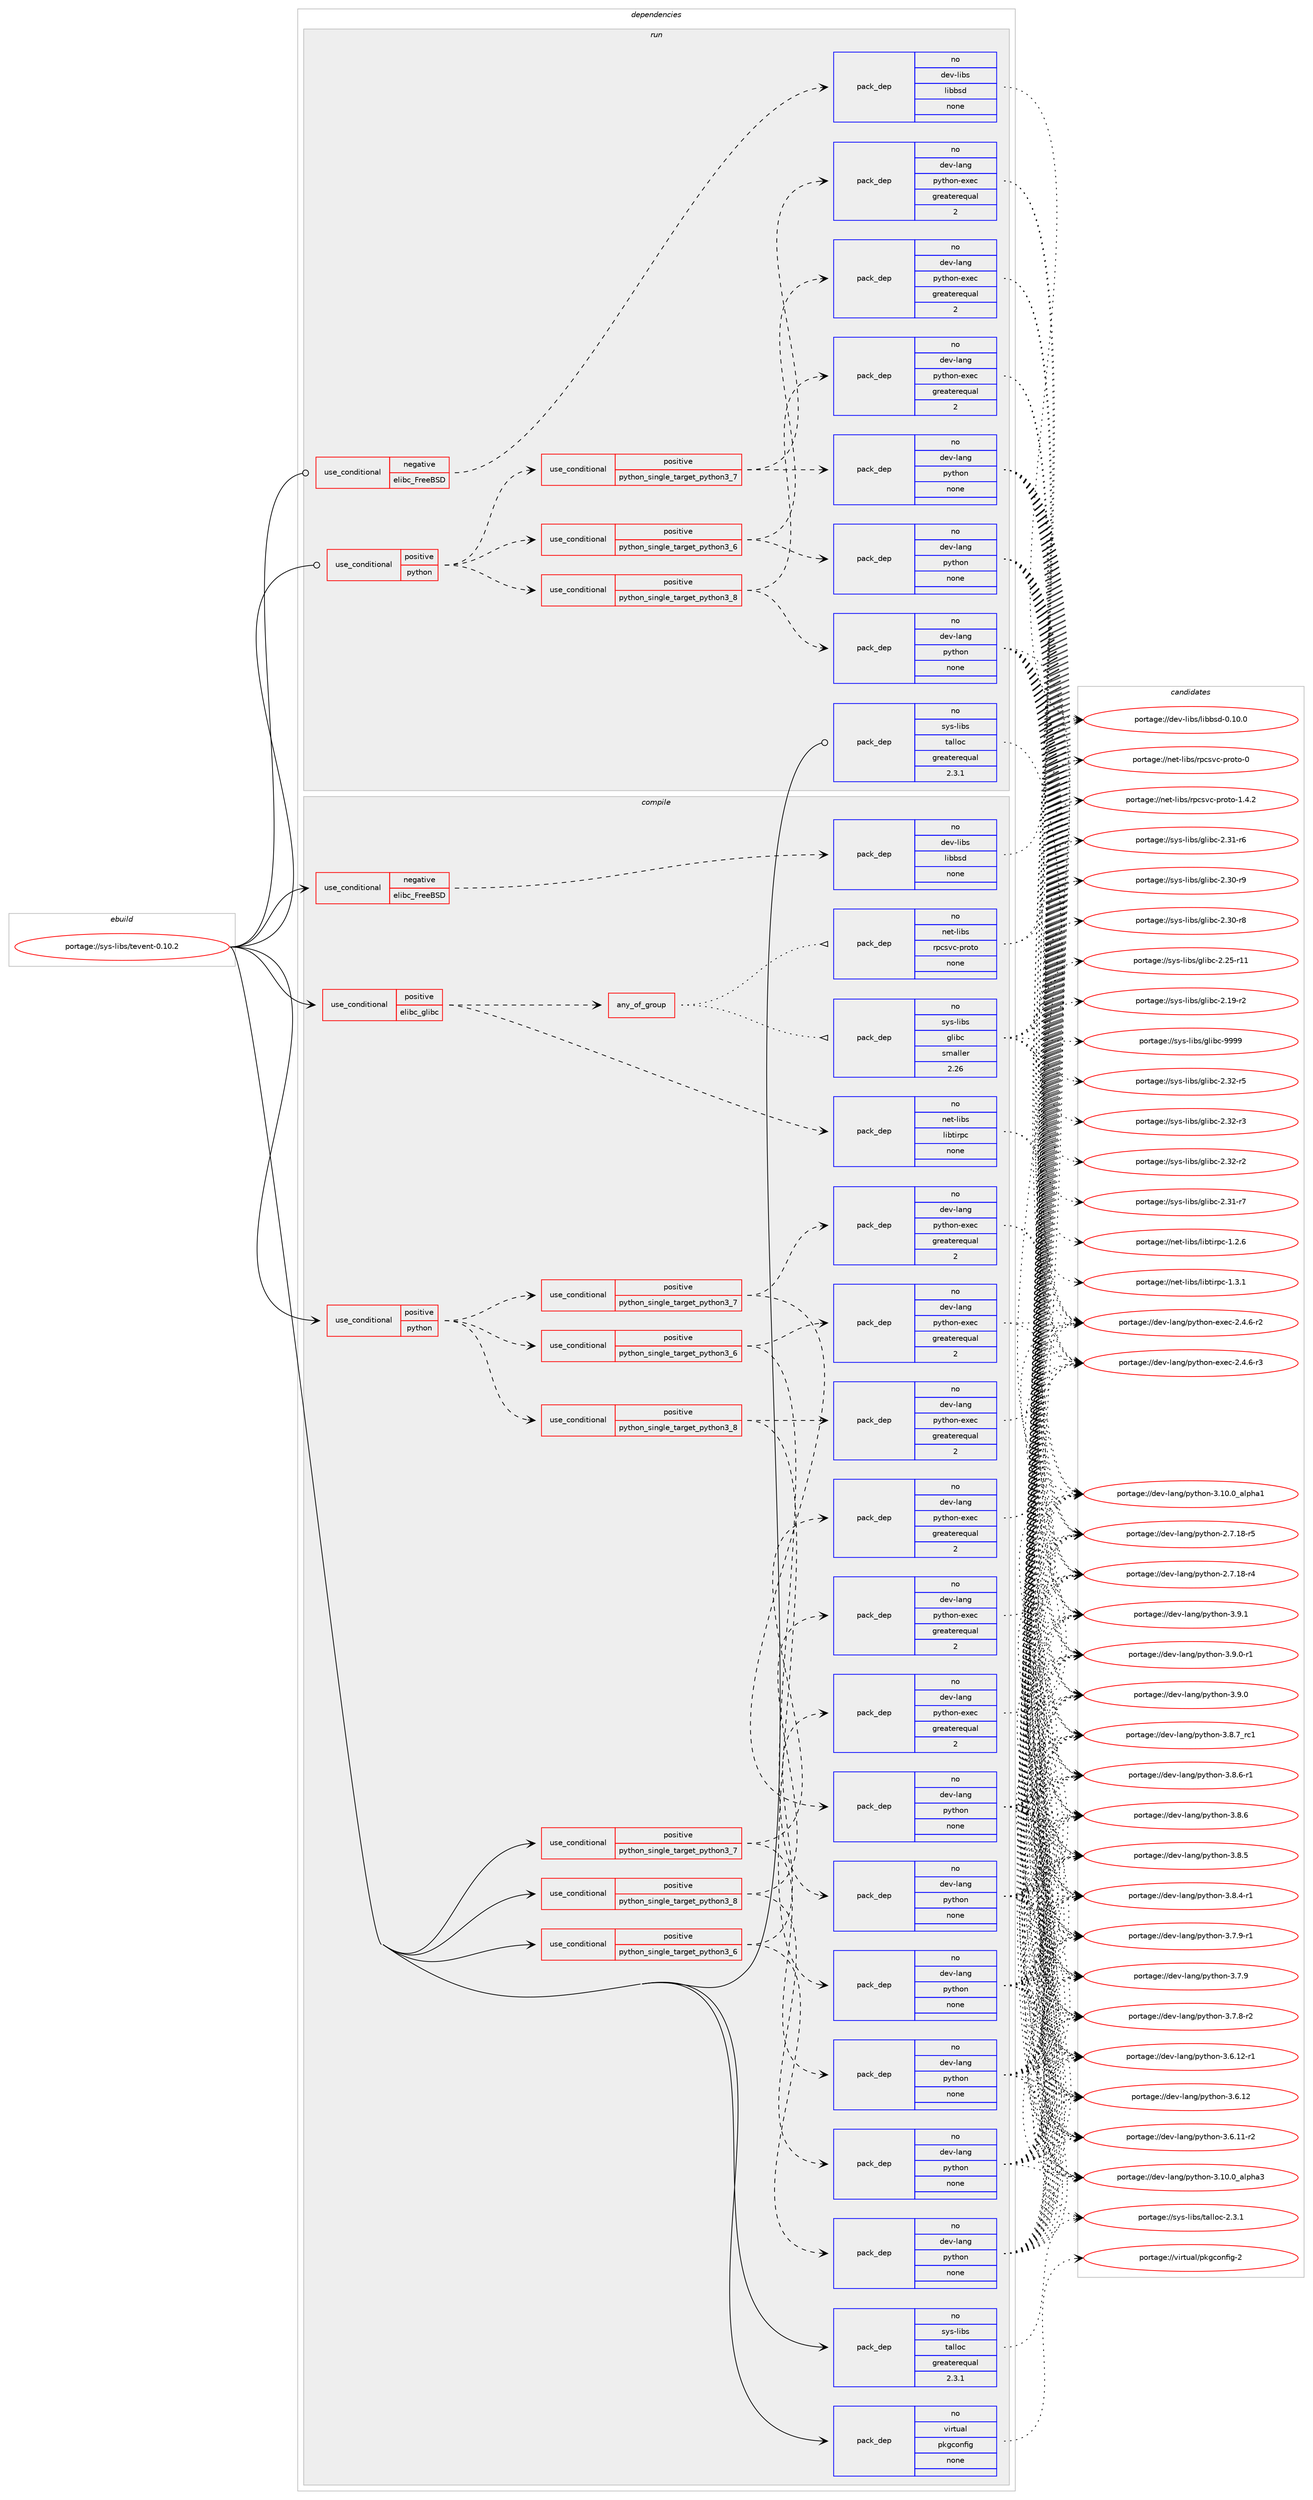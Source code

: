 digraph prolog {

# *************
# Graph options
# *************

newrank=true;
concentrate=true;
compound=true;
graph [rankdir=LR,fontname=Helvetica,fontsize=10,ranksep=1.5];#, ranksep=2.5, nodesep=0.2];
edge  [arrowhead=vee];
node  [fontname=Helvetica,fontsize=10];

# **********
# The ebuild
# **********

subgraph cluster_leftcol {
color=gray;
rank=same;
label=<<i>ebuild</i>>;
id [label="portage://sys-libs/tevent-0.10.2", color=red, width=4, href="../sys-libs/tevent-0.10.2.svg"];
}

# ****************
# The dependencies
# ****************

subgraph cluster_midcol {
color=gray;
label=<<i>dependencies</i>>;
subgraph cluster_compile {
fillcolor="#eeeeee";
style=filled;
label=<<i>compile</i>>;
subgraph cond825 {
dependency4104 [label=<<TABLE BORDER="0" CELLBORDER="1" CELLSPACING="0" CELLPADDING="4"><TR><TD ROWSPAN="3" CELLPADDING="10">use_conditional</TD></TR><TR><TD>negative</TD></TR><TR><TD>elibc_FreeBSD</TD></TR></TABLE>>, shape=none, color=red];
subgraph pack3218 {
dependency4105 [label=<<TABLE BORDER="0" CELLBORDER="1" CELLSPACING="0" CELLPADDING="4" WIDTH="220"><TR><TD ROWSPAN="6" CELLPADDING="30">pack_dep</TD></TR><TR><TD WIDTH="110">no</TD></TR><TR><TD>dev-libs</TD></TR><TR><TD>libbsd</TD></TR><TR><TD>none</TD></TR><TR><TD></TD></TR></TABLE>>, shape=none, color=blue];
}
dependency4104:e -> dependency4105:w [weight=20,style="dashed",arrowhead="vee"];
}
id:e -> dependency4104:w [weight=20,style="solid",arrowhead="vee"];
subgraph cond826 {
dependency4106 [label=<<TABLE BORDER="0" CELLBORDER="1" CELLSPACING="0" CELLPADDING="4"><TR><TD ROWSPAN="3" CELLPADDING="10">use_conditional</TD></TR><TR><TD>positive</TD></TR><TR><TD>elibc_glibc</TD></TR></TABLE>>, shape=none, color=red];
subgraph pack3219 {
dependency4107 [label=<<TABLE BORDER="0" CELLBORDER="1" CELLSPACING="0" CELLPADDING="4" WIDTH="220"><TR><TD ROWSPAN="6" CELLPADDING="30">pack_dep</TD></TR><TR><TD WIDTH="110">no</TD></TR><TR><TD>net-libs</TD></TR><TR><TD>libtirpc</TD></TR><TR><TD>none</TD></TR><TR><TD></TD></TR></TABLE>>, shape=none, color=blue];
}
dependency4106:e -> dependency4107:w [weight=20,style="dashed",arrowhead="vee"];
subgraph any61 {
dependency4108 [label=<<TABLE BORDER="0" CELLBORDER="1" CELLSPACING="0" CELLPADDING="4"><TR><TD CELLPADDING="10">any_of_group</TD></TR></TABLE>>, shape=none, color=red];subgraph pack3220 {
dependency4109 [label=<<TABLE BORDER="0" CELLBORDER="1" CELLSPACING="0" CELLPADDING="4" WIDTH="220"><TR><TD ROWSPAN="6" CELLPADDING="30">pack_dep</TD></TR><TR><TD WIDTH="110">no</TD></TR><TR><TD>net-libs</TD></TR><TR><TD>rpcsvc-proto</TD></TR><TR><TD>none</TD></TR><TR><TD></TD></TR></TABLE>>, shape=none, color=blue];
}
dependency4108:e -> dependency4109:w [weight=20,style="dotted",arrowhead="oinv"];
subgraph pack3221 {
dependency4110 [label=<<TABLE BORDER="0" CELLBORDER="1" CELLSPACING="0" CELLPADDING="4" WIDTH="220"><TR><TD ROWSPAN="6" CELLPADDING="30">pack_dep</TD></TR><TR><TD WIDTH="110">no</TD></TR><TR><TD>sys-libs</TD></TR><TR><TD>glibc</TD></TR><TR><TD>smaller</TD></TR><TR><TD>2.26</TD></TR></TABLE>>, shape=none, color=blue];
}
dependency4108:e -> dependency4110:w [weight=20,style="dotted",arrowhead="oinv"];
}
dependency4106:e -> dependency4108:w [weight=20,style="dashed",arrowhead="vee"];
}
id:e -> dependency4106:w [weight=20,style="solid",arrowhead="vee"];
subgraph cond827 {
dependency4111 [label=<<TABLE BORDER="0" CELLBORDER="1" CELLSPACING="0" CELLPADDING="4"><TR><TD ROWSPAN="3" CELLPADDING="10">use_conditional</TD></TR><TR><TD>positive</TD></TR><TR><TD>python</TD></TR></TABLE>>, shape=none, color=red];
subgraph cond828 {
dependency4112 [label=<<TABLE BORDER="0" CELLBORDER="1" CELLSPACING="0" CELLPADDING="4"><TR><TD ROWSPAN="3" CELLPADDING="10">use_conditional</TD></TR><TR><TD>positive</TD></TR><TR><TD>python_single_target_python3_6</TD></TR></TABLE>>, shape=none, color=red];
subgraph pack3222 {
dependency4113 [label=<<TABLE BORDER="0" CELLBORDER="1" CELLSPACING="0" CELLPADDING="4" WIDTH="220"><TR><TD ROWSPAN="6" CELLPADDING="30">pack_dep</TD></TR><TR><TD WIDTH="110">no</TD></TR><TR><TD>dev-lang</TD></TR><TR><TD>python</TD></TR><TR><TD>none</TD></TR><TR><TD></TD></TR></TABLE>>, shape=none, color=blue];
}
dependency4112:e -> dependency4113:w [weight=20,style="dashed",arrowhead="vee"];
subgraph pack3223 {
dependency4114 [label=<<TABLE BORDER="0" CELLBORDER="1" CELLSPACING="0" CELLPADDING="4" WIDTH="220"><TR><TD ROWSPAN="6" CELLPADDING="30">pack_dep</TD></TR><TR><TD WIDTH="110">no</TD></TR><TR><TD>dev-lang</TD></TR><TR><TD>python-exec</TD></TR><TR><TD>greaterequal</TD></TR><TR><TD>2</TD></TR></TABLE>>, shape=none, color=blue];
}
dependency4112:e -> dependency4114:w [weight=20,style="dashed",arrowhead="vee"];
}
dependency4111:e -> dependency4112:w [weight=20,style="dashed",arrowhead="vee"];
subgraph cond829 {
dependency4115 [label=<<TABLE BORDER="0" CELLBORDER="1" CELLSPACING="0" CELLPADDING="4"><TR><TD ROWSPAN="3" CELLPADDING="10">use_conditional</TD></TR><TR><TD>positive</TD></TR><TR><TD>python_single_target_python3_7</TD></TR></TABLE>>, shape=none, color=red];
subgraph pack3224 {
dependency4116 [label=<<TABLE BORDER="0" CELLBORDER="1" CELLSPACING="0" CELLPADDING="4" WIDTH="220"><TR><TD ROWSPAN="6" CELLPADDING="30">pack_dep</TD></TR><TR><TD WIDTH="110">no</TD></TR><TR><TD>dev-lang</TD></TR><TR><TD>python</TD></TR><TR><TD>none</TD></TR><TR><TD></TD></TR></TABLE>>, shape=none, color=blue];
}
dependency4115:e -> dependency4116:w [weight=20,style="dashed",arrowhead="vee"];
subgraph pack3225 {
dependency4117 [label=<<TABLE BORDER="0" CELLBORDER="1" CELLSPACING="0" CELLPADDING="4" WIDTH="220"><TR><TD ROWSPAN="6" CELLPADDING="30">pack_dep</TD></TR><TR><TD WIDTH="110">no</TD></TR><TR><TD>dev-lang</TD></TR><TR><TD>python-exec</TD></TR><TR><TD>greaterequal</TD></TR><TR><TD>2</TD></TR></TABLE>>, shape=none, color=blue];
}
dependency4115:e -> dependency4117:w [weight=20,style="dashed",arrowhead="vee"];
}
dependency4111:e -> dependency4115:w [weight=20,style="dashed",arrowhead="vee"];
subgraph cond830 {
dependency4118 [label=<<TABLE BORDER="0" CELLBORDER="1" CELLSPACING="0" CELLPADDING="4"><TR><TD ROWSPAN="3" CELLPADDING="10">use_conditional</TD></TR><TR><TD>positive</TD></TR><TR><TD>python_single_target_python3_8</TD></TR></TABLE>>, shape=none, color=red];
subgraph pack3226 {
dependency4119 [label=<<TABLE BORDER="0" CELLBORDER="1" CELLSPACING="0" CELLPADDING="4" WIDTH="220"><TR><TD ROWSPAN="6" CELLPADDING="30">pack_dep</TD></TR><TR><TD WIDTH="110">no</TD></TR><TR><TD>dev-lang</TD></TR><TR><TD>python</TD></TR><TR><TD>none</TD></TR><TR><TD></TD></TR></TABLE>>, shape=none, color=blue];
}
dependency4118:e -> dependency4119:w [weight=20,style="dashed",arrowhead="vee"];
subgraph pack3227 {
dependency4120 [label=<<TABLE BORDER="0" CELLBORDER="1" CELLSPACING="0" CELLPADDING="4" WIDTH="220"><TR><TD ROWSPAN="6" CELLPADDING="30">pack_dep</TD></TR><TR><TD WIDTH="110">no</TD></TR><TR><TD>dev-lang</TD></TR><TR><TD>python-exec</TD></TR><TR><TD>greaterequal</TD></TR><TR><TD>2</TD></TR></TABLE>>, shape=none, color=blue];
}
dependency4118:e -> dependency4120:w [weight=20,style="dashed",arrowhead="vee"];
}
dependency4111:e -> dependency4118:w [weight=20,style="dashed",arrowhead="vee"];
}
id:e -> dependency4111:w [weight=20,style="solid",arrowhead="vee"];
subgraph cond831 {
dependency4121 [label=<<TABLE BORDER="0" CELLBORDER="1" CELLSPACING="0" CELLPADDING="4"><TR><TD ROWSPAN="3" CELLPADDING="10">use_conditional</TD></TR><TR><TD>positive</TD></TR><TR><TD>python_single_target_python3_6</TD></TR></TABLE>>, shape=none, color=red];
subgraph pack3228 {
dependency4122 [label=<<TABLE BORDER="0" CELLBORDER="1" CELLSPACING="0" CELLPADDING="4" WIDTH="220"><TR><TD ROWSPAN="6" CELLPADDING="30">pack_dep</TD></TR><TR><TD WIDTH="110">no</TD></TR><TR><TD>dev-lang</TD></TR><TR><TD>python</TD></TR><TR><TD>none</TD></TR><TR><TD></TD></TR></TABLE>>, shape=none, color=blue];
}
dependency4121:e -> dependency4122:w [weight=20,style="dashed",arrowhead="vee"];
subgraph pack3229 {
dependency4123 [label=<<TABLE BORDER="0" CELLBORDER="1" CELLSPACING="0" CELLPADDING="4" WIDTH="220"><TR><TD ROWSPAN="6" CELLPADDING="30">pack_dep</TD></TR><TR><TD WIDTH="110">no</TD></TR><TR><TD>dev-lang</TD></TR><TR><TD>python-exec</TD></TR><TR><TD>greaterequal</TD></TR><TR><TD>2</TD></TR></TABLE>>, shape=none, color=blue];
}
dependency4121:e -> dependency4123:w [weight=20,style="dashed",arrowhead="vee"];
}
id:e -> dependency4121:w [weight=20,style="solid",arrowhead="vee"];
subgraph cond832 {
dependency4124 [label=<<TABLE BORDER="0" CELLBORDER="1" CELLSPACING="0" CELLPADDING="4"><TR><TD ROWSPAN="3" CELLPADDING="10">use_conditional</TD></TR><TR><TD>positive</TD></TR><TR><TD>python_single_target_python3_7</TD></TR></TABLE>>, shape=none, color=red];
subgraph pack3230 {
dependency4125 [label=<<TABLE BORDER="0" CELLBORDER="1" CELLSPACING="0" CELLPADDING="4" WIDTH="220"><TR><TD ROWSPAN="6" CELLPADDING="30">pack_dep</TD></TR><TR><TD WIDTH="110">no</TD></TR><TR><TD>dev-lang</TD></TR><TR><TD>python</TD></TR><TR><TD>none</TD></TR><TR><TD></TD></TR></TABLE>>, shape=none, color=blue];
}
dependency4124:e -> dependency4125:w [weight=20,style="dashed",arrowhead="vee"];
subgraph pack3231 {
dependency4126 [label=<<TABLE BORDER="0" CELLBORDER="1" CELLSPACING="0" CELLPADDING="4" WIDTH="220"><TR><TD ROWSPAN="6" CELLPADDING="30">pack_dep</TD></TR><TR><TD WIDTH="110">no</TD></TR><TR><TD>dev-lang</TD></TR><TR><TD>python-exec</TD></TR><TR><TD>greaterequal</TD></TR><TR><TD>2</TD></TR></TABLE>>, shape=none, color=blue];
}
dependency4124:e -> dependency4126:w [weight=20,style="dashed",arrowhead="vee"];
}
id:e -> dependency4124:w [weight=20,style="solid",arrowhead="vee"];
subgraph cond833 {
dependency4127 [label=<<TABLE BORDER="0" CELLBORDER="1" CELLSPACING="0" CELLPADDING="4"><TR><TD ROWSPAN="3" CELLPADDING="10">use_conditional</TD></TR><TR><TD>positive</TD></TR><TR><TD>python_single_target_python3_8</TD></TR></TABLE>>, shape=none, color=red];
subgraph pack3232 {
dependency4128 [label=<<TABLE BORDER="0" CELLBORDER="1" CELLSPACING="0" CELLPADDING="4" WIDTH="220"><TR><TD ROWSPAN="6" CELLPADDING="30">pack_dep</TD></TR><TR><TD WIDTH="110">no</TD></TR><TR><TD>dev-lang</TD></TR><TR><TD>python</TD></TR><TR><TD>none</TD></TR><TR><TD></TD></TR></TABLE>>, shape=none, color=blue];
}
dependency4127:e -> dependency4128:w [weight=20,style="dashed",arrowhead="vee"];
subgraph pack3233 {
dependency4129 [label=<<TABLE BORDER="0" CELLBORDER="1" CELLSPACING="0" CELLPADDING="4" WIDTH="220"><TR><TD ROWSPAN="6" CELLPADDING="30">pack_dep</TD></TR><TR><TD WIDTH="110">no</TD></TR><TR><TD>dev-lang</TD></TR><TR><TD>python-exec</TD></TR><TR><TD>greaterequal</TD></TR><TR><TD>2</TD></TR></TABLE>>, shape=none, color=blue];
}
dependency4127:e -> dependency4129:w [weight=20,style="dashed",arrowhead="vee"];
}
id:e -> dependency4127:w [weight=20,style="solid",arrowhead="vee"];
subgraph pack3234 {
dependency4130 [label=<<TABLE BORDER="0" CELLBORDER="1" CELLSPACING="0" CELLPADDING="4" WIDTH="220"><TR><TD ROWSPAN="6" CELLPADDING="30">pack_dep</TD></TR><TR><TD WIDTH="110">no</TD></TR><TR><TD>sys-libs</TD></TR><TR><TD>talloc</TD></TR><TR><TD>greaterequal</TD></TR><TR><TD>2.3.1</TD></TR></TABLE>>, shape=none, color=blue];
}
id:e -> dependency4130:w [weight=20,style="solid",arrowhead="vee"];
subgraph pack3235 {
dependency4131 [label=<<TABLE BORDER="0" CELLBORDER="1" CELLSPACING="0" CELLPADDING="4" WIDTH="220"><TR><TD ROWSPAN="6" CELLPADDING="30">pack_dep</TD></TR><TR><TD WIDTH="110">no</TD></TR><TR><TD>virtual</TD></TR><TR><TD>pkgconfig</TD></TR><TR><TD>none</TD></TR><TR><TD></TD></TR></TABLE>>, shape=none, color=blue];
}
id:e -> dependency4131:w [weight=20,style="solid",arrowhead="vee"];
}
subgraph cluster_compileandrun {
fillcolor="#eeeeee";
style=filled;
label=<<i>compile and run</i>>;
}
subgraph cluster_run {
fillcolor="#eeeeee";
style=filled;
label=<<i>run</i>>;
subgraph cond834 {
dependency4132 [label=<<TABLE BORDER="0" CELLBORDER="1" CELLSPACING="0" CELLPADDING="4"><TR><TD ROWSPAN="3" CELLPADDING="10">use_conditional</TD></TR><TR><TD>negative</TD></TR><TR><TD>elibc_FreeBSD</TD></TR></TABLE>>, shape=none, color=red];
subgraph pack3236 {
dependency4133 [label=<<TABLE BORDER="0" CELLBORDER="1" CELLSPACING="0" CELLPADDING="4" WIDTH="220"><TR><TD ROWSPAN="6" CELLPADDING="30">pack_dep</TD></TR><TR><TD WIDTH="110">no</TD></TR><TR><TD>dev-libs</TD></TR><TR><TD>libbsd</TD></TR><TR><TD>none</TD></TR><TR><TD></TD></TR></TABLE>>, shape=none, color=blue];
}
dependency4132:e -> dependency4133:w [weight=20,style="dashed",arrowhead="vee"];
}
id:e -> dependency4132:w [weight=20,style="solid",arrowhead="odot"];
subgraph cond835 {
dependency4134 [label=<<TABLE BORDER="0" CELLBORDER="1" CELLSPACING="0" CELLPADDING="4"><TR><TD ROWSPAN="3" CELLPADDING="10">use_conditional</TD></TR><TR><TD>positive</TD></TR><TR><TD>python</TD></TR></TABLE>>, shape=none, color=red];
subgraph cond836 {
dependency4135 [label=<<TABLE BORDER="0" CELLBORDER="1" CELLSPACING="0" CELLPADDING="4"><TR><TD ROWSPAN="3" CELLPADDING="10">use_conditional</TD></TR><TR><TD>positive</TD></TR><TR><TD>python_single_target_python3_6</TD></TR></TABLE>>, shape=none, color=red];
subgraph pack3237 {
dependency4136 [label=<<TABLE BORDER="0" CELLBORDER="1" CELLSPACING="0" CELLPADDING="4" WIDTH="220"><TR><TD ROWSPAN="6" CELLPADDING="30">pack_dep</TD></TR><TR><TD WIDTH="110">no</TD></TR><TR><TD>dev-lang</TD></TR><TR><TD>python</TD></TR><TR><TD>none</TD></TR><TR><TD></TD></TR></TABLE>>, shape=none, color=blue];
}
dependency4135:e -> dependency4136:w [weight=20,style="dashed",arrowhead="vee"];
subgraph pack3238 {
dependency4137 [label=<<TABLE BORDER="0" CELLBORDER="1" CELLSPACING="0" CELLPADDING="4" WIDTH="220"><TR><TD ROWSPAN="6" CELLPADDING="30">pack_dep</TD></TR><TR><TD WIDTH="110">no</TD></TR><TR><TD>dev-lang</TD></TR><TR><TD>python-exec</TD></TR><TR><TD>greaterequal</TD></TR><TR><TD>2</TD></TR></TABLE>>, shape=none, color=blue];
}
dependency4135:e -> dependency4137:w [weight=20,style="dashed",arrowhead="vee"];
}
dependency4134:e -> dependency4135:w [weight=20,style="dashed",arrowhead="vee"];
subgraph cond837 {
dependency4138 [label=<<TABLE BORDER="0" CELLBORDER="1" CELLSPACING="0" CELLPADDING="4"><TR><TD ROWSPAN="3" CELLPADDING="10">use_conditional</TD></TR><TR><TD>positive</TD></TR><TR><TD>python_single_target_python3_7</TD></TR></TABLE>>, shape=none, color=red];
subgraph pack3239 {
dependency4139 [label=<<TABLE BORDER="0" CELLBORDER="1" CELLSPACING="0" CELLPADDING="4" WIDTH="220"><TR><TD ROWSPAN="6" CELLPADDING="30">pack_dep</TD></TR><TR><TD WIDTH="110">no</TD></TR><TR><TD>dev-lang</TD></TR><TR><TD>python</TD></TR><TR><TD>none</TD></TR><TR><TD></TD></TR></TABLE>>, shape=none, color=blue];
}
dependency4138:e -> dependency4139:w [weight=20,style="dashed",arrowhead="vee"];
subgraph pack3240 {
dependency4140 [label=<<TABLE BORDER="0" CELLBORDER="1" CELLSPACING="0" CELLPADDING="4" WIDTH="220"><TR><TD ROWSPAN="6" CELLPADDING="30">pack_dep</TD></TR><TR><TD WIDTH="110">no</TD></TR><TR><TD>dev-lang</TD></TR><TR><TD>python-exec</TD></TR><TR><TD>greaterequal</TD></TR><TR><TD>2</TD></TR></TABLE>>, shape=none, color=blue];
}
dependency4138:e -> dependency4140:w [weight=20,style="dashed",arrowhead="vee"];
}
dependency4134:e -> dependency4138:w [weight=20,style="dashed",arrowhead="vee"];
subgraph cond838 {
dependency4141 [label=<<TABLE BORDER="0" CELLBORDER="1" CELLSPACING="0" CELLPADDING="4"><TR><TD ROWSPAN="3" CELLPADDING="10">use_conditional</TD></TR><TR><TD>positive</TD></TR><TR><TD>python_single_target_python3_8</TD></TR></TABLE>>, shape=none, color=red];
subgraph pack3241 {
dependency4142 [label=<<TABLE BORDER="0" CELLBORDER="1" CELLSPACING="0" CELLPADDING="4" WIDTH="220"><TR><TD ROWSPAN="6" CELLPADDING="30">pack_dep</TD></TR><TR><TD WIDTH="110">no</TD></TR><TR><TD>dev-lang</TD></TR><TR><TD>python</TD></TR><TR><TD>none</TD></TR><TR><TD></TD></TR></TABLE>>, shape=none, color=blue];
}
dependency4141:e -> dependency4142:w [weight=20,style="dashed",arrowhead="vee"];
subgraph pack3242 {
dependency4143 [label=<<TABLE BORDER="0" CELLBORDER="1" CELLSPACING="0" CELLPADDING="4" WIDTH="220"><TR><TD ROWSPAN="6" CELLPADDING="30">pack_dep</TD></TR><TR><TD WIDTH="110">no</TD></TR><TR><TD>dev-lang</TD></TR><TR><TD>python-exec</TD></TR><TR><TD>greaterequal</TD></TR><TR><TD>2</TD></TR></TABLE>>, shape=none, color=blue];
}
dependency4141:e -> dependency4143:w [weight=20,style="dashed",arrowhead="vee"];
}
dependency4134:e -> dependency4141:w [weight=20,style="dashed",arrowhead="vee"];
}
id:e -> dependency4134:w [weight=20,style="solid",arrowhead="odot"];
subgraph pack3243 {
dependency4144 [label=<<TABLE BORDER="0" CELLBORDER="1" CELLSPACING="0" CELLPADDING="4" WIDTH="220"><TR><TD ROWSPAN="6" CELLPADDING="30">pack_dep</TD></TR><TR><TD WIDTH="110">no</TD></TR><TR><TD>sys-libs</TD></TR><TR><TD>talloc</TD></TR><TR><TD>greaterequal</TD></TR><TR><TD>2.3.1</TD></TR></TABLE>>, shape=none, color=blue];
}
id:e -> dependency4144:w [weight=20,style="solid",arrowhead="odot"];
}
}

# **************
# The candidates
# **************

subgraph cluster_choices {
rank=same;
color=gray;
label=<<i>candidates</i>>;

subgraph choice3218 {
color=black;
nodesep=1;
choice100101118451081059811547108105989811510045484649484648 [label="portage://dev-libs/libbsd-0.10.0", color=red, width=4,href="../dev-libs/libbsd-0.10.0.svg"];
dependency4105:e -> choice100101118451081059811547108105989811510045484649484648:w [style=dotted,weight="100"];
}
subgraph choice3219 {
color=black;
nodesep=1;
choice1101011164510810598115471081059811610511411299454946514649 [label="portage://net-libs/libtirpc-1.3.1", color=red, width=4,href="../net-libs/libtirpc-1.3.1.svg"];
choice1101011164510810598115471081059811610511411299454946504654 [label="portage://net-libs/libtirpc-1.2.6", color=red, width=4,href="../net-libs/libtirpc-1.2.6.svg"];
dependency4107:e -> choice1101011164510810598115471081059811610511411299454946514649:w [style=dotted,weight="100"];
dependency4107:e -> choice1101011164510810598115471081059811610511411299454946504654:w [style=dotted,weight="100"];
}
subgraph choice3220 {
color=black;
nodesep=1;
choice110101116451081059811547114112991151189945112114111116111454946524650 [label="portage://net-libs/rpcsvc-proto-1.4.2", color=red, width=4,href="../net-libs/rpcsvc-proto-1.4.2.svg"];
choice1101011164510810598115471141129911511899451121141111161114548 [label="portage://net-libs/rpcsvc-proto-0", color=red, width=4,href="../net-libs/rpcsvc-proto-0.svg"];
dependency4109:e -> choice110101116451081059811547114112991151189945112114111116111454946524650:w [style=dotted,weight="100"];
dependency4109:e -> choice1101011164510810598115471141129911511899451121141111161114548:w [style=dotted,weight="100"];
}
subgraph choice3221 {
color=black;
nodesep=1;
choice11512111545108105981154710310810598994557575757 [label="portage://sys-libs/glibc-9999", color=red, width=4,href="../sys-libs/glibc-9999.svg"];
choice115121115451081059811547103108105989945504651504511453 [label="portage://sys-libs/glibc-2.32-r5", color=red, width=4,href="../sys-libs/glibc-2.32-r5.svg"];
choice115121115451081059811547103108105989945504651504511451 [label="portage://sys-libs/glibc-2.32-r3", color=red, width=4,href="../sys-libs/glibc-2.32-r3.svg"];
choice115121115451081059811547103108105989945504651504511450 [label="portage://sys-libs/glibc-2.32-r2", color=red, width=4,href="../sys-libs/glibc-2.32-r2.svg"];
choice115121115451081059811547103108105989945504651494511455 [label="portage://sys-libs/glibc-2.31-r7", color=red, width=4,href="../sys-libs/glibc-2.31-r7.svg"];
choice115121115451081059811547103108105989945504651494511454 [label="portage://sys-libs/glibc-2.31-r6", color=red, width=4,href="../sys-libs/glibc-2.31-r6.svg"];
choice115121115451081059811547103108105989945504651484511457 [label="portage://sys-libs/glibc-2.30-r9", color=red, width=4,href="../sys-libs/glibc-2.30-r9.svg"];
choice115121115451081059811547103108105989945504651484511456 [label="portage://sys-libs/glibc-2.30-r8", color=red, width=4,href="../sys-libs/glibc-2.30-r8.svg"];
choice11512111545108105981154710310810598994550465053451144949 [label="portage://sys-libs/glibc-2.25-r11", color=red, width=4,href="../sys-libs/glibc-2.25-r11.svg"];
choice115121115451081059811547103108105989945504649574511450 [label="portage://sys-libs/glibc-2.19-r2", color=red, width=4,href="../sys-libs/glibc-2.19-r2.svg"];
dependency4110:e -> choice11512111545108105981154710310810598994557575757:w [style=dotted,weight="100"];
dependency4110:e -> choice115121115451081059811547103108105989945504651504511453:w [style=dotted,weight="100"];
dependency4110:e -> choice115121115451081059811547103108105989945504651504511451:w [style=dotted,weight="100"];
dependency4110:e -> choice115121115451081059811547103108105989945504651504511450:w [style=dotted,weight="100"];
dependency4110:e -> choice115121115451081059811547103108105989945504651494511455:w [style=dotted,weight="100"];
dependency4110:e -> choice115121115451081059811547103108105989945504651494511454:w [style=dotted,weight="100"];
dependency4110:e -> choice115121115451081059811547103108105989945504651484511457:w [style=dotted,weight="100"];
dependency4110:e -> choice115121115451081059811547103108105989945504651484511456:w [style=dotted,weight="100"];
dependency4110:e -> choice11512111545108105981154710310810598994550465053451144949:w [style=dotted,weight="100"];
dependency4110:e -> choice115121115451081059811547103108105989945504649574511450:w [style=dotted,weight="100"];
}
subgraph choice3222 {
color=black;
nodesep=1;
choice100101118451089711010347112121116104111110455146574649 [label="portage://dev-lang/python-3.9.1", color=red, width=4,href="../dev-lang/python-3.9.1.svg"];
choice1001011184510897110103471121211161041111104551465746484511449 [label="portage://dev-lang/python-3.9.0-r1", color=red, width=4,href="../dev-lang/python-3.9.0-r1.svg"];
choice100101118451089711010347112121116104111110455146574648 [label="portage://dev-lang/python-3.9.0", color=red, width=4,href="../dev-lang/python-3.9.0.svg"];
choice100101118451089711010347112121116104111110455146564655951149949 [label="portage://dev-lang/python-3.8.7_rc1", color=red, width=4,href="../dev-lang/python-3.8.7_rc1.svg"];
choice1001011184510897110103471121211161041111104551465646544511449 [label="portage://dev-lang/python-3.8.6-r1", color=red, width=4,href="../dev-lang/python-3.8.6-r1.svg"];
choice100101118451089711010347112121116104111110455146564654 [label="portage://dev-lang/python-3.8.6", color=red, width=4,href="../dev-lang/python-3.8.6.svg"];
choice100101118451089711010347112121116104111110455146564653 [label="portage://dev-lang/python-3.8.5", color=red, width=4,href="../dev-lang/python-3.8.5.svg"];
choice1001011184510897110103471121211161041111104551465646524511449 [label="portage://dev-lang/python-3.8.4-r1", color=red, width=4,href="../dev-lang/python-3.8.4-r1.svg"];
choice1001011184510897110103471121211161041111104551465546574511449 [label="portage://dev-lang/python-3.7.9-r1", color=red, width=4,href="../dev-lang/python-3.7.9-r1.svg"];
choice100101118451089711010347112121116104111110455146554657 [label="portage://dev-lang/python-3.7.9", color=red, width=4,href="../dev-lang/python-3.7.9.svg"];
choice1001011184510897110103471121211161041111104551465546564511450 [label="portage://dev-lang/python-3.7.8-r2", color=red, width=4,href="../dev-lang/python-3.7.8-r2.svg"];
choice100101118451089711010347112121116104111110455146544649504511449 [label="portage://dev-lang/python-3.6.12-r1", color=red, width=4,href="../dev-lang/python-3.6.12-r1.svg"];
choice10010111845108971101034711212111610411111045514654464950 [label="portage://dev-lang/python-3.6.12", color=red, width=4,href="../dev-lang/python-3.6.12.svg"];
choice100101118451089711010347112121116104111110455146544649494511450 [label="portage://dev-lang/python-3.6.11-r2", color=red, width=4,href="../dev-lang/python-3.6.11-r2.svg"];
choice1001011184510897110103471121211161041111104551464948464895971081121049751 [label="portage://dev-lang/python-3.10.0_alpha3", color=red, width=4,href="../dev-lang/python-3.10.0_alpha3.svg"];
choice1001011184510897110103471121211161041111104551464948464895971081121049749 [label="portage://dev-lang/python-3.10.0_alpha1", color=red, width=4,href="../dev-lang/python-3.10.0_alpha1.svg"];
choice100101118451089711010347112121116104111110455046554649564511453 [label="portage://dev-lang/python-2.7.18-r5", color=red, width=4,href="../dev-lang/python-2.7.18-r5.svg"];
choice100101118451089711010347112121116104111110455046554649564511452 [label="portage://dev-lang/python-2.7.18-r4", color=red, width=4,href="../dev-lang/python-2.7.18-r4.svg"];
dependency4113:e -> choice100101118451089711010347112121116104111110455146574649:w [style=dotted,weight="100"];
dependency4113:e -> choice1001011184510897110103471121211161041111104551465746484511449:w [style=dotted,weight="100"];
dependency4113:e -> choice100101118451089711010347112121116104111110455146574648:w [style=dotted,weight="100"];
dependency4113:e -> choice100101118451089711010347112121116104111110455146564655951149949:w [style=dotted,weight="100"];
dependency4113:e -> choice1001011184510897110103471121211161041111104551465646544511449:w [style=dotted,weight="100"];
dependency4113:e -> choice100101118451089711010347112121116104111110455146564654:w [style=dotted,weight="100"];
dependency4113:e -> choice100101118451089711010347112121116104111110455146564653:w [style=dotted,weight="100"];
dependency4113:e -> choice1001011184510897110103471121211161041111104551465646524511449:w [style=dotted,weight="100"];
dependency4113:e -> choice1001011184510897110103471121211161041111104551465546574511449:w [style=dotted,weight="100"];
dependency4113:e -> choice100101118451089711010347112121116104111110455146554657:w [style=dotted,weight="100"];
dependency4113:e -> choice1001011184510897110103471121211161041111104551465546564511450:w [style=dotted,weight="100"];
dependency4113:e -> choice100101118451089711010347112121116104111110455146544649504511449:w [style=dotted,weight="100"];
dependency4113:e -> choice10010111845108971101034711212111610411111045514654464950:w [style=dotted,weight="100"];
dependency4113:e -> choice100101118451089711010347112121116104111110455146544649494511450:w [style=dotted,weight="100"];
dependency4113:e -> choice1001011184510897110103471121211161041111104551464948464895971081121049751:w [style=dotted,weight="100"];
dependency4113:e -> choice1001011184510897110103471121211161041111104551464948464895971081121049749:w [style=dotted,weight="100"];
dependency4113:e -> choice100101118451089711010347112121116104111110455046554649564511453:w [style=dotted,weight="100"];
dependency4113:e -> choice100101118451089711010347112121116104111110455046554649564511452:w [style=dotted,weight="100"];
}
subgraph choice3223 {
color=black;
nodesep=1;
choice10010111845108971101034711212111610411111045101120101994550465246544511451 [label="portage://dev-lang/python-exec-2.4.6-r3", color=red, width=4,href="../dev-lang/python-exec-2.4.6-r3.svg"];
choice10010111845108971101034711212111610411111045101120101994550465246544511450 [label="portage://dev-lang/python-exec-2.4.6-r2", color=red, width=4,href="../dev-lang/python-exec-2.4.6-r2.svg"];
dependency4114:e -> choice10010111845108971101034711212111610411111045101120101994550465246544511451:w [style=dotted,weight="100"];
dependency4114:e -> choice10010111845108971101034711212111610411111045101120101994550465246544511450:w [style=dotted,weight="100"];
}
subgraph choice3224 {
color=black;
nodesep=1;
choice100101118451089711010347112121116104111110455146574649 [label="portage://dev-lang/python-3.9.1", color=red, width=4,href="../dev-lang/python-3.9.1.svg"];
choice1001011184510897110103471121211161041111104551465746484511449 [label="portage://dev-lang/python-3.9.0-r1", color=red, width=4,href="../dev-lang/python-3.9.0-r1.svg"];
choice100101118451089711010347112121116104111110455146574648 [label="portage://dev-lang/python-3.9.0", color=red, width=4,href="../dev-lang/python-3.9.0.svg"];
choice100101118451089711010347112121116104111110455146564655951149949 [label="portage://dev-lang/python-3.8.7_rc1", color=red, width=4,href="../dev-lang/python-3.8.7_rc1.svg"];
choice1001011184510897110103471121211161041111104551465646544511449 [label="portage://dev-lang/python-3.8.6-r1", color=red, width=4,href="../dev-lang/python-3.8.6-r1.svg"];
choice100101118451089711010347112121116104111110455146564654 [label="portage://dev-lang/python-3.8.6", color=red, width=4,href="../dev-lang/python-3.8.6.svg"];
choice100101118451089711010347112121116104111110455146564653 [label="portage://dev-lang/python-3.8.5", color=red, width=4,href="../dev-lang/python-3.8.5.svg"];
choice1001011184510897110103471121211161041111104551465646524511449 [label="portage://dev-lang/python-3.8.4-r1", color=red, width=4,href="../dev-lang/python-3.8.4-r1.svg"];
choice1001011184510897110103471121211161041111104551465546574511449 [label="portage://dev-lang/python-3.7.9-r1", color=red, width=4,href="../dev-lang/python-3.7.9-r1.svg"];
choice100101118451089711010347112121116104111110455146554657 [label="portage://dev-lang/python-3.7.9", color=red, width=4,href="../dev-lang/python-3.7.9.svg"];
choice1001011184510897110103471121211161041111104551465546564511450 [label="portage://dev-lang/python-3.7.8-r2", color=red, width=4,href="../dev-lang/python-3.7.8-r2.svg"];
choice100101118451089711010347112121116104111110455146544649504511449 [label="portage://dev-lang/python-3.6.12-r1", color=red, width=4,href="../dev-lang/python-3.6.12-r1.svg"];
choice10010111845108971101034711212111610411111045514654464950 [label="portage://dev-lang/python-3.6.12", color=red, width=4,href="../dev-lang/python-3.6.12.svg"];
choice100101118451089711010347112121116104111110455146544649494511450 [label="portage://dev-lang/python-3.6.11-r2", color=red, width=4,href="../dev-lang/python-3.6.11-r2.svg"];
choice1001011184510897110103471121211161041111104551464948464895971081121049751 [label="portage://dev-lang/python-3.10.0_alpha3", color=red, width=4,href="../dev-lang/python-3.10.0_alpha3.svg"];
choice1001011184510897110103471121211161041111104551464948464895971081121049749 [label="portage://dev-lang/python-3.10.0_alpha1", color=red, width=4,href="../dev-lang/python-3.10.0_alpha1.svg"];
choice100101118451089711010347112121116104111110455046554649564511453 [label="portage://dev-lang/python-2.7.18-r5", color=red, width=4,href="../dev-lang/python-2.7.18-r5.svg"];
choice100101118451089711010347112121116104111110455046554649564511452 [label="portage://dev-lang/python-2.7.18-r4", color=red, width=4,href="../dev-lang/python-2.7.18-r4.svg"];
dependency4116:e -> choice100101118451089711010347112121116104111110455146574649:w [style=dotted,weight="100"];
dependency4116:e -> choice1001011184510897110103471121211161041111104551465746484511449:w [style=dotted,weight="100"];
dependency4116:e -> choice100101118451089711010347112121116104111110455146574648:w [style=dotted,weight="100"];
dependency4116:e -> choice100101118451089711010347112121116104111110455146564655951149949:w [style=dotted,weight="100"];
dependency4116:e -> choice1001011184510897110103471121211161041111104551465646544511449:w [style=dotted,weight="100"];
dependency4116:e -> choice100101118451089711010347112121116104111110455146564654:w [style=dotted,weight="100"];
dependency4116:e -> choice100101118451089711010347112121116104111110455146564653:w [style=dotted,weight="100"];
dependency4116:e -> choice1001011184510897110103471121211161041111104551465646524511449:w [style=dotted,weight="100"];
dependency4116:e -> choice1001011184510897110103471121211161041111104551465546574511449:w [style=dotted,weight="100"];
dependency4116:e -> choice100101118451089711010347112121116104111110455146554657:w [style=dotted,weight="100"];
dependency4116:e -> choice1001011184510897110103471121211161041111104551465546564511450:w [style=dotted,weight="100"];
dependency4116:e -> choice100101118451089711010347112121116104111110455146544649504511449:w [style=dotted,weight="100"];
dependency4116:e -> choice10010111845108971101034711212111610411111045514654464950:w [style=dotted,weight="100"];
dependency4116:e -> choice100101118451089711010347112121116104111110455146544649494511450:w [style=dotted,weight="100"];
dependency4116:e -> choice1001011184510897110103471121211161041111104551464948464895971081121049751:w [style=dotted,weight="100"];
dependency4116:e -> choice1001011184510897110103471121211161041111104551464948464895971081121049749:w [style=dotted,weight="100"];
dependency4116:e -> choice100101118451089711010347112121116104111110455046554649564511453:w [style=dotted,weight="100"];
dependency4116:e -> choice100101118451089711010347112121116104111110455046554649564511452:w [style=dotted,weight="100"];
}
subgraph choice3225 {
color=black;
nodesep=1;
choice10010111845108971101034711212111610411111045101120101994550465246544511451 [label="portage://dev-lang/python-exec-2.4.6-r3", color=red, width=4,href="../dev-lang/python-exec-2.4.6-r3.svg"];
choice10010111845108971101034711212111610411111045101120101994550465246544511450 [label="portage://dev-lang/python-exec-2.4.6-r2", color=red, width=4,href="../dev-lang/python-exec-2.4.6-r2.svg"];
dependency4117:e -> choice10010111845108971101034711212111610411111045101120101994550465246544511451:w [style=dotted,weight="100"];
dependency4117:e -> choice10010111845108971101034711212111610411111045101120101994550465246544511450:w [style=dotted,weight="100"];
}
subgraph choice3226 {
color=black;
nodesep=1;
choice100101118451089711010347112121116104111110455146574649 [label="portage://dev-lang/python-3.9.1", color=red, width=4,href="../dev-lang/python-3.9.1.svg"];
choice1001011184510897110103471121211161041111104551465746484511449 [label="portage://dev-lang/python-3.9.0-r1", color=red, width=4,href="../dev-lang/python-3.9.0-r1.svg"];
choice100101118451089711010347112121116104111110455146574648 [label="portage://dev-lang/python-3.9.0", color=red, width=4,href="../dev-lang/python-3.9.0.svg"];
choice100101118451089711010347112121116104111110455146564655951149949 [label="portage://dev-lang/python-3.8.7_rc1", color=red, width=4,href="../dev-lang/python-3.8.7_rc1.svg"];
choice1001011184510897110103471121211161041111104551465646544511449 [label="portage://dev-lang/python-3.8.6-r1", color=red, width=4,href="../dev-lang/python-3.8.6-r1.svg"];
choice100101118451089711010347112121116104111110455146564654 [label="portage://dev-lang/python-3.8.6", color=red, width=4,href="../dev-lang/python-3.8.6.svg"];
choice100101118451089711010347112121116104111110455146564653 [label="portage://dev-lang/python-3.8.5", color=red, width=4,href="../dev-lang/python-3.8.5.svg"];
choice1001011184510897110103471121211161041111104551465646524511449 [label="portage://dev-lang/python-3.8.4-r1", color=red, width=4,href="../dev-lang/python-3.8.4-r1.svg"];
choice1001011184510897110103471121211161041111104551465546574511449 [label="portage://dev-lang/python-3.7.9-r1", color=red, width=4,href="../dev-lang/python-3.7.9-r1.svg"];
choice100101118451089711010347112121116104111110455146554657 [label="portage://dev-lang/python-3.7.9", color=red, width=4,href="../dev-lang/python-3.7.9.svg"];
choice1001011184510897110103471121211161041111104551465546564511450 [label="portage://dev-lang/python-3.7.8-r2", color=red, width=4,href="../dev-lang/python-3.7.8-r2.svg"];
choice100101118451089711010347112121116104111110455146544649504511449 [label="portage://dev-lang/python-3.6.12-r1", color=red, width=4,href="../dev-lang/python-3.6.12-r1.svg"];
choice10010111845108971101034711212111610411111045514654464950 [label="portage://dev-lang/python-3.6.12", color=red, width=4,href="../dev-lang/python-3.6.12.svg"];
choice100101118451089711010347112121116104111110455146544649494511450 [label="portage://dev-lang/python-3.6.11-r2", color=red, width=4,href="../dev-lang/python-3.6.11-r2.svg"];
choice1001011184510897110103471121211161041111104551464948464895971081121049751 [label="portage://dev-lang/python-3.10.0_alpha3", color=red, width=4,href="../dev-lang/python-3.10.0_alpha3.svg"];
choice1001011184510897110103471121211161041111104551464948464895971081121049749 [label="portage://dev-lang/python-3.10.0_alpha1", color=red, width=4,href="../dev-lang/python-3.10.0_alpha1.svg"];
choice100101118451089711010347112121116104111110455046554649564511453 [label="portage://dev-lang/python-2.7.18-r5", color=red, width=4,href="../dev-lang/python-2.7.18-r5.svg"];
choice100101118451089711010347112121116104111110455046554649564511452 [label="portage://dev-lang/python-2.7.18-r4", color=red, width=4,href="../dev-lang/python-2.7.18-r4.svg"];
dependency4119:e -> choice100101118451089711010347112121116104111110455146574649:w [style=dotted,weight="100"];
dependency4119:e -> choice1001011184510897110103471121211161041111104551465746484511449:w [style=dotted,weight="100"];
dependency4119:e -> choice100101118451089711010347112121116104111110455146574648:w [style=dotted,weight="100"];
dependency4119:e -> choice100101118451089711010347112121116104111110455146564655951149949:w [style=dotted,weight="100"];
dependency4119:e -> choice1001011184510897110103471121211161041111104551465646544511449:w [style=dotted,weight="100"];
dependency4119:e -> choice100101118451089711010347112121116104111110455146564654:w [style=dotted,weight="100"];
dependency4119:e -> choice100101118451089711010347112121116104111110455146564653:w [style=dotted,weight="100"];
dependency4119:e -> choice1001011184510897110103471121211161041111104551465646524511449:w [style=dotted,weight="100"];
dependency4119:e -> choice1001011184510897110103471121211161041111104551465546574511449:w [style=dotted,weight="100"];
dependency4119:e -> choice100101118451089711010347112121116104111110455146554657:w [style=dotted,weight="100"];
dependency4119:e -> choice1001011184510897110103471121211161041111104551465546564511450:w [style=dotted,weight="100"];
dependency4119:e -> choice100101118451089711010347112121116104111110455146544649504511449:w [style=dotted,weight="100"];
dependency4119:e -> choice10010111845108971101034711212111610411111045514654464950:w [style=dotted,weight="100"];
dependency4119:e -> choice100101118451089711010347112121116104111110455146544649494511450:w [style=dotted,weight="100"];
dependency4119:e -> choice1001011184510897110103471121211161041111104551464948464895971081121049751:w [style=dotted,weight="100"];
dependency4119:e -> choice1001011184510897110103471121211161041111104551464948464895971081121049749:w [style=dotted,weight="100"];
dependency4119:e -> choice100101118451089711010347112121116104111110455046554649564511453:w [style=dotted,weight="100"];
dependency4119:e -> choice100101118451089711010347112121116104111110455046554649564511452:w [style=dotted,weight="100"];
}
subgraph choice3227 {
color=black;
nodesep=1;
choice10010111845108971101034711212111610411111045101120101994550465246544511451 [label="portage://dev-lang/python-exec-2.4.6-r3", color=red, width=4,href="../dev-lang/python-exec-2.4.6-r3.svg"];
choice10010111845108971101034711212111610411111045101120101994550465246544511450 [label="portage://dev-lang/python-exec-2.4.6-r2", color=red, width=4,href="../dev-lang/python-exec-2.4.6-r2.svg"];
dependency4120:e -> choice10010111845108971101034711212111610411111045101120101994550465246544511451:w [style=dotted,weight="100"];
dependency4120:e -> choice10010111845108971101034711212111610411111045101120101994550465246544511450:w [style=dotted,weight="100"];
}
subgraph choice3228 {
color=black;
nodesep=1;
choice100101118451089711010347112121116104111110455146574649 [label="portage://dev-lang/python-3.9.1", color=red, width=4,href="../dev-lang/python-3.9.1.svg"];
choice1001011184510897110103471121211161041111104551465746484511449 [label="portage://dev-lang/python-3.9.0-r1", color=red, width=4,href="../dev-lang/python-3.9.0-r1.svg"];
choice100101118451089711010347112121116104111110455146574648 [label="portage://dev-lang/python-3.9.0", color=red, width=4,href="../dev-lang/python-3.9.0.svg"];
choice100101118451089711010347112121116104111110455146564655951149949 [label="portage://dev-lang/python-3.8.7_rc1", color=red, width=4,href="../dev-lang/python-3.8.7_rc1.svg"];
choice1001011184510897110103471121211161041111104551465646544511449 [label="portage://dev-lang/python-3.8.6-r1", color=red, width=4,href="../dev-lang/python-3.8.6-r1.svg"];
choice100101118451089711010347112121116104111110455146564654 [label="portage://dev-lang/python-3.8.6", color=red, width=4,href="../dev-lang/python-3.8.6.svg"];
choice100101118451089711010347112121116104111110455146564653 [label="portage://dev-lang/python-3.8.5", color=red, width=4,href="../dev-lang/python-3.8.5.svg"];
choice1001011184510897110103471121211161041111104551465646524511449 [label="portage://dev-lang/python-3.8.4-r1", color=red, width=4,href="../dev-lang/python-3.8.4-r1.svg"];
choice1001011184510897110103471121211161041111104551465546574511449 [label="portage://dev-lang/python-3.7.9-r1", color=red, width=4,href="../dev-lang/python-3.7.9-r1.svg"];
choice100101118451089711010347112121116104111110455146554657 [label="portage://dev-lang/python-3.7.9", color=red, width=4,href="../dev-lang/python-3.7.9.svg"];
choice1001011184510897110103471121211161041111104551465546564511450 [label="portage://dev-lang/python-3.7.8-r2", color=red, width=4,href="../dev-lang/python-3.7.8-r2.svg"];
choice100101118451089711010347112121116104111110455146544649504511449 [label="portage://dev-lang/python-3.6.12-r1", color=red, width=4,href="../dev-lang/python-3.6.12-r1.svg"];
choice10010111845108971101034711212111610411111045514654464950 [label="portage://dev-lang/python-3.6.12", color=red, width=4,href="../dev-lang/python-3.6.12.svg"];
choice100101118451089711010347112121116104111110455146544649494511450 [label="portage://dev-lang/python-3.6.11-r2", color=red, width=4,href="../dev-lang/python-3.6.11-r2.svg"];
choice1001011184510897110103471121211161041111104551464948464895971081121049751 [label="portage://dev-lang/python-3.10.0_alpha3", color=red, width=4,href="../dev-lang/python-3.10.0_alpha3.svg"];
choice1001011184510897110103471121211161041111104551464948464895971081121049749 [label="portage://dev-lang/python-3.10.0_alpha1", color=red, width=4,href="../dev-lang/python-3.10.0_alpha1.svg"];
choice100101118451089711010347112121116104111110455046554649564511453 [label="portage://dev-lang/python-2.7.18-r5", color=red, width=4,href="../dev-lang/python-2.7.18-r5.svg"];
choice100101118451089711010347112121116104111110455046554649564511452 [label="portage://dev-lang/python-2.7.18-r4", color=red, width=4,href="../dev-lang/python-2.7.18-r4.svg"];
dependency4122:e -> choice100101118451089711010347112121116104111110455146574649:w [style=dotted,weight="100"];
dependency4122:e -> choice1001011184510897110103471121211161041111104551465746484511449:w [style=dotted,weight="100"];
dependency4122:e -> choice100101118451089711010347112121116104111110455146574648:w [style=dotted,weight="100"];
dependency4122:e -> choice100101118451089711010347112121116104111110455146564655951149949:w [style=dotted,weight="100"];
dependency4122:e -> choice1001011184510897110103471121211161041111104551465646544511449:w [style=dotted,weight="100"];
dependency4122:e -> choice100101118451089711010347112121116104111110455146564654:w [style=dotted,weight="100"];
dependency4122:e -> choice100101118451089711010347112121116104111110455146564653:w [style=dotted,weight="100"];
dependency4122:e -> choice1001011184510897110103471121211161041111104551465646524511449:w [style=dotted,weight="100"];
dependency4122:e -> choice1001011184510897110103471121211161041111104551465546574511449:w [style=dotted,weight="100"];
dependency4122:e -> choice100101118451089711010347112121116104111110455146554657:w [style=dotted,weight="100"];
dependency4122:e -> choice1001011184510897110103471121211161041111104551465546564511450:w [style=dotted,weight="100"];
dependency4122:e -> choice100101118451089711010347112121116104111110455146544649504511449:w [style=dotted,weight="100"];
dependency4122:e -> choice10010111845108971101034711212111610411111045514654464950:w [style=dotted,weight="100"];
dependency4122:e -> choice100101118451089711010347112121116104111110455146544649494511450:w [style=dotted,weight="100"];
dependency4122:e -> choice1001011184510897110103471121211161041111104551464948464895971081121049751:w [style=dotted,weight="100"];
dependency4122:e -> choice1001011184510897110103471121211161041111104551464948464895971081121049749:w [style=dotted,weight="100"];
dependency4122:e -> choice100101118451089711010347112121116104111110455046554649564511453:w [style=dotted,weight="100"];
dependency4122:e -> choice100101118451089711010347112121116104111110455046554649564511452:w [style=dotted,weight="100"];
}
subgraph choice3229 {
color=black;
nodesep=1;
choice10010111845108971101034711212111610411111045101120101994550465246544511451 [label="portage://dev-lang/python-exec-2.4.6-r3", color=red, width=4,href="../dev-lang/python-exec-2.4.6-r3.svg"];
choice10010111845108971101034711212111610411111045101120101994550465246544511450 [label="portage://dev-lang/python-exec-2.4.6-r2", color=red, width=4,href="../dev-lang/python-exec-2.4.6-r2.svg"];
dependency4123:e -> choice10010111845108971101034711212111610411111045101120101994550465246544511451:w [style=dotted,weight="100"];
dependency4123:e -> choice10010111845108971101034711212111610411111045101120101994550465246544511450:w [style=dotted,weight="100"];
}
subgraph choice3230 {
color=black;
nodesep=1;
choice100101118451089711010347112121116104111110455146574649 [label="portage://dev-lang/python-3.9.1", color=red, width=4,href="../dev-lang/python-3.9.1.svg"];
choice1001011184510897110103471121211161041111104551465746484511449 [label="portage://dev-lang/python-3.9.0-r1", color=red, width=4,href="../dev-lang/python-3.9.0-r1.svg"];
choice100101118451089711010347112121116104111110455146574648 [label="portage://dev-lang/python-3.9.0", color=red, width=4,href="../dev-lang/python-3.9.0.svg"];
choice100101118451089711010347112121116104111110455146564655951149949 [label="portage://dev-lang/python-3.8.7_rc1", color=red, width=4,href="../dev-lang/python-3.8.7_rc1.svg"];
choice1001011184510897110103471121211161041111104551465646544511449 [label="portage://dev-lang/python-3.8.6-r1", color=red, width=4,href="../dev-lang/python-3.8.6-r1.svg"];
choice100101118451089711010347112121116104111110455146564654 [label="portage://dev-lang/python-3.8.6", color=red, width=4,href="../dev-lang/python-3.8.6.svg"];
choice100101118451089711010347112121116104111110455146564653 [label="portage://dev-lang/python-3.8.5", color=red, width=4,href="../dev-lang/python-3.8.5.svg"];
choice1001011184510897110103471121211161041111104551465646524511449 [label="portage://dev-lang/python-3.8.4-r1", color=red, width=4,href="../dev-lang/python-3.8.4-r1.svg"];
choice1001011184510897110103471121211161041111104551465546574511449 [label="portage://dev-lang/python-3.7.9-r1", color=red, width=4,href="../dev-lang/python-3.7.9-r1.svg"];
choice100101118451089711010347112121116104111110455146554657 [label="portage://dev-lang/python-3.7.9", color=red, width=4,href="../dev-lang/python-3.7.9.svg"];
choice1001011184510897110103471121211161041111104551465546564511450 [label="portage://dev-lang/python-3.7.8-r2", color=red, width=4,href="../dev-lang/python-3.7.8-r2.svg"];
choice100101118451089711010347112121116104111110455146544649504511449 [label="portage://dev-lang/python-3.6.12-r1", color=red, width=4,href="../dev-lang/python-3.6.12-r1.svg"];
choice10010111845108971101034711212111610411111045514654464950 [label="portage://dev-lang/python-3.6.12", color=red, width=4,href="../dev-lang/python-3.6.12.svg"];
choice100101118451089711010347112121116104111110455146544649494511450 [label="portage://dev-lang/python-3.6.11-r2", color=red, width=4,href="../dev-lang/python-3.6.11-r2.svg"];
choice1001011184510897110103471121211161041111104551464948464895971081121049751 [label="portage://dev-lang/python-3.10.0_alpha3", color=red, width=4,href="../dev-lang/python-3.10.0_alpha3.svg"];
choice1001011184510897110103471121211161041111104551464948464895971081121049749 [label="portage://dev-lang/python-3.10.0_alpha1", color=red, width=4,href="../dev-lang/python-3.10.0_alpha1.svg"];
choice100101118451089711010347112121116104111110455046554649564511453 [label="portage://dev-lang/python-2.7.18-r5", color=red, width=4,href="../dev-lang/python-2.7.18-r5.svg"];
choice100101118451089711010347112121116104111110455046554649564511452 [label="portage://dev-lang/python-2.7.18-r4", color=red, width=4,href="../dev-lang/python-2.7.18-r4.svg"];
dependency4125:e -> choice100101118451089711010347112121116104111110455146574649:w [style=dotted,weight="100"];
dependency4125:e -> choice1001011184510897110103471121211161041111104551465746484511449:w [style=dotted,weight="100"];
dependency4125:e -> choice100101118451089711010347112121116104111110455146574648:w [style=dotted,weight="100"];
dependency4125:e -> choice100101118451089711010347112121116104111110455146564655951149949:w [style=dotted,weight="100"];
dependency4125:e -> choice1001011184510897110103471121211161041111104551465646544511449:w [style=dotted,weight="100"];
dependency4125:e -> choice100101118451089711010347112121116104111110455146564654:w [style=dotted,weight="100"];
dependency4125:e -> choice100101118451089711010347112121116104111110455146564653:w [style=dotted,weight="100"];
dependency4125:e -> choice1001011184510897110103471121211161041111104551465646524511449:w [style=dotted,weight="100"];
dependency4125:e -> choice1001011184510897110103471121211161041111104551465546574511449:w [style=dotted,weight="100"];
dependency4125:e -> choice100101118451089711010347112121116104111110455146554657:w [style=dotted,weight="100"];
dependency4125:e -> choice1001011184510897110103471121211161041111104551465546564511450:w [style=dotted,weight="100"];
dependency4125:e -> choice100101118451089711010347112121116104111110455146544649504511449:w [style=dotted,weight="100"];
dependency4125:e -> choice10010111845108971101034711212111610411111045514654464950:w [style=dotted,weight="100"];
dependency4125:e -> choice100101118451089711010347112121116104111110455146544649494511450:w [style=dotted,weight="100"];
dependency4125:e -> choice1001011184510897110103471121211161041111104551464948464895971081121049751:w [style=dotted,weight="100"];
dependency4125:e -> choice1001011184510897110103471121211161041111104551464948464895971081121049749:w [style=dotted,weight="100"];
dependency4125:e -> choice100101118451089711010347112121116104111110455046554649564511453:w [style=dotted,weight="100"];
dependency4125:e -> choice100101118451089711010347112121116104111110455046554649564511452:w [style=dotted,weight="100"];
}
subgraph choice3231 {
color=black;
nodesep=1;
choice10010111845108971101034711212111610411111045101120101994550465246544511451 [label="portage://dev-lang/python-exec-2.4.6-r3", color=red, width=4,href="../dev-lang/python-exec-2.4.6-r3.svg"];
choice10010111845108971101034711212111610411111045101120101994550465246544511450 [label="portage://dev-lang/python-exec-2.4.6-r2", color=red, width=4,href="../dev-lang/python-exec-2.4.6-r2.svg"];
dependency4126:e -> choice10010111845108971101034711212111610411111045101120101994550465246544511451:w [style=dotted,weight="100"];
dependency4126:e -> choice10010111845108971101034711212111610411111045101120101994550465246544511450:w [style=dotted,weight="100"];
}
subgraph choice3232 {
color=black;
nodesep=1;
choice100101118451089711010347112121116104111110455146574649 [label="portage://dev-lang/python-3.9.1", color=red, width=4,href="../dev-lang/python-3.9.1.svg"];
choice1001011184510897110103471121211161041111104551465746484511449 [label="portage://dev-lang/python-3.9.0-r1", color=red, width=4,href="../dev-lang/python-3.9.0-r1.svg"];
choice100101118451089711010347112121116104111110455146574648 [label="portage://dev-lang/python-3.9.0", color=red, width=4,href="../dev-lang/python-3.9.0.svg"];
choice100101118451089711010347112121116104111110455146564655951149949 [label="portage://dev-lang/python-3.8.7_rc1", color=red, width=4,href="../dev-lang/python-3.8.7_rc1.svg"];
choice1001011184510897110103471121211161041111104551465646544511449 [label="portage://dev-lang/python-3.8.6-r1", color=red, width=4,href="../dev-lang/python-3.8.6-r1.svg"];
choice100101118451089711010347112121116104111110455146564654 [label="portage://dev-lang/python-3.8.6", color=red, width=4,href="../dev-lang/python-3.8.6.svg"];
choice100101118451089711010347112121116104111110455146564653 [label="portage://dev-lang/python-3.8.5", color=red, width=4,href="../dev-lang/python-3.8.5.svg"];
choice1001011184510897110103471121211161041111104551465646524511449 [label="portage://dev-lang/python-3.8.4-r1", color=red, width=4,href="../dev-lang/python-3.8.4-r1.svg"];
choice1001011184510897110103471121211161041111104551465546574511449 [label="portage://dev-lang/python-3.7.9-r1", color=red, width=4,href="../dev-lang/python-3.7.9-r1.svg"];
choice100101118451089711010347112121116104111110455146554657 [label="portage://dev-lang/python-3.7.9", color=red, width=4,href="../dev-lang/python-3.7.9.svg"];
choice1001011184510897110103471121211161041111104551465546564511450 [label="portage://dev-lang/python-3.7.8-r2", color=red, width=4,href="../dev-lang/python-3.7.8-r2.svg"];
choice100101118451089711010347112121116104111110455146544649504511449 [label="portage://dev-lang/python-3.6.12-r1", color=red, width=4,href="../dev-lang/python-3.6.12-r1.svg"];
choice10010111845108971101034711212111610411111045514654464950 [label="portage://dev-lang/python-3.6.12", color=red, width=4,href="../dev-lang/python-3.6.12.svg"];
choice100101118451089711010347112121116104111110455146544649494511450 [label="portage://dev-lang/python-3.6.11-r2", color=red, width=4,href="../dev-lang/python-3.6.11-r2.svg"];
choice1001011184510897110103471121211161041111104551464948464895971081121049751 [label="portage://dev-lang/python-3.10.0_alpha3", color=red, width=4,href="../dev-lang/python-3.10.0_alpha3.svg"];
choice1001011184510897110103471121211161041111104551464948464895971081121049749 [label="portage://dev-lang/python-3.10.0_alpha1", color=red, width=4,href="../dev-lang/python-3.10.0_alpha1.svg"];
choice100101118451089711010347112121116104111110455046554649564511453 [label="portage://dev-lang/python-2.7.18-r5", color=red, width=4,href="../dev-lang/python-2.7.18-r5.svg"];
choice100101118451089711010347112121116104111110455046554649564511452 [label="portage://dev-lang/python-2.7.18-r4", color=red, width=4,href="../dev-lang/python-2.7.18-r4.svg"];
dependency4128:e -> choice100101118451089711010347112121116104111110455146574649:w [style=dotted,weight="100"];
dependency4128:e -> choice1001011184510897110103471121211161041111104551465746484511449:w [style=dotted,weight="100"];
dependency4128:e -> choice100101118451089711010347112121116104111110455146574648:w [style=dotted,weight="100"];
dependency4128:e -> choice100101118451089711010347112121116104111110455146564655951149949:w [style=dotted,weight="100"];
dependency4128:e -> choice1001011184510897110103471121211161041111104551465646544511449:w [style=dotted,weight="100"];
dependency4128:e -> choice100101118451089711010347112121116104111110455146564654:w [style=dotted,weight="100"];
dependency4128:e -> choice100101118451089711010347112121116104111110455146564653:w [style=dotted,weight="100"];
dependency4128:e -> choice1001011184510897110103471121211161041111104551465646524511449:w [style=dotted,weight="100"];
dependency4128:e -> choice1001011184510897110103471121211161041111104551465546574511449:w [style=dotted,weight="100"];
dependency4128:e -> choice100101118451089711010347112121116104111110455146554657:w [style=dotted,weight="100"];
dependency4128:e -> choice1001011184510897110103471121211161041111104551465546564511450:w [style=dotted,weight="100"];
dependency4128:e -> choice100101118451089711010347112121116104111110455146544649504511449:w [style=dotted,weight="100"];
dependency4128:e -> choice10010111845108971101034711212111610411111045514654464950:w [style=dotted,weight="100"];
dependency4128:e -> choice100101118451089711010347112121116104111110455146544649494511450:w [style=dotted,weight="100"];
dependency4128:e -> choice1001011184510897110103471121211161041111104551464948464895971081121049751:w [style=dotted,weight="100"];
dependency4128:e -> choice1001011184510897110103471121211161041111104551464948464895971081121049749:w [style=dotted,weight="100"];
dependency4128:e -> choice100101118451089711010347112121116104111110455046554649564511453:w [style=dotted,weight="100"];
dependency4128:e -> choice100101118451089711010347112121116104111110455046554649564511452:w [style=dotted,weight="100"];
}
subgraph choice3233 {
color=black;
nodesep=1;
choice10010111845108971101034711212111610411111045101120101994550465246544511451 [label="portage://dev-lang/python-exec-2.4.6-r3", color=red, width=4,href="../dev-lang/python-exec-2.4.6-r3.svg"];
choice10010111845108971101034711212111610411111045101120101994550465246544511450 [label="portage://dev-lang/python-exec-2.4.6-r2", color=red, width=4,href="../dev-lang/python-exec-2.4.6-r2.svg"];
dependency4129:e -> choice10010111845108971101034711212111610411111045101120101994550465246544511451:w [style=dotted,weight="100"];
dependency4129:e -> choice10010111845108971101034711212111610411111045101120101994550465246544511450:w [style=dotted,weight="100"];
}
subgraph choice3234 {
color=black;
nodesep=1;
choice1151211154510810598115471169710810811199455046514649 [label="portage://sys-libs/talloc-2.3.1", color=red, width=4,href="../sys-libs/talloc-2.3.1.svg"];
dependency4130:e -> choice1151211154510810598115471169710810811199455046514649:w [style=dotted,weight="100"];
}
subgraph choice3235 {
color=black;
nodesep=1;
choice1181051141161179710847112107103991111101021051034550 [label="portage://virtual/pkgconfig-2", color=red, width=4,href="../virtual/pkgconfig-2.svg"];
dependency4131:e -> choice1181051141161179710847112107103991111101021051034550:w [style=dotted,weight="100"];
}
subgraph choice3236 {
color=black;
nodesep=1;
choice100101118451081059811547108105989811510045484649484648 [label="portage://dev-libs/libbsd-0.10.0", color=red, width=4,href="../dev-libs/libbsd-0.10.0.svg"];
dependency4133:e -> choice100101118451081059811547108105989811510045484649484648:w [style=dotted,weight="100"];
}
subgraph choice3237 {
color=black;
nodesep=1;
choice100101118451089711010347112121116104111110455146574649 [label="portage://dev-lang/python-3.9.1", color=red, width=4,href="../dev-lang/python-3.9.1.svg"];
choice1001011184510897110103471121211161041111104551465746484511449 [label="portage://dev-lang/python-3.9.0-r1", color=red, width=4,href="../dev-lang/python-3.9.0-r1.svg"];
choice100101118451089711010347112121116104111110455146574648 [label="portage://dev-lang/python-3.9.0", color=red, width=4,href="../dev-lang/python-3.9.0.svg"];
choice100101118451089711010347112121116104111110455146564655951149949 [label="portage://dev-lang/python-3.8.7_rc1", color=red, width=4,href="../dev-lang/python-3.8.7_rc1.svg"];
choice1001011184510897110103471121211161041111104551465646544511449 [label="portage://dev-lang/python-3.8.6-r1", color=red, width=4,href="../dev-lang/python-3.8.6-r1.svg"];
choice100101118451089711010347112121116104111110455146564654 [label="portage://dev-lang/python-3.8.6", color=red, width=4,href="../dev-lang/python-3.8.6.svg"];
choice100101118451089711010347112121116104111110455146564653 [label="portage://dev-lang/python-3.8.5", color=red, width=4,href="../dev-lang/python-3.8.5.svg"];
choice1001011184510897110103471121211161041111104551465646524511449 [label="portage://dev-lang/python-3.8.4-r1", color=red, width=4,href="../dev-lang/python-3.8.4-r1.svg"];
choice1001011184510897110103471121211161041111104551465546574511449 [label="portage://dev-lang/python-3.7.9-r1", color=red, width=4,href="../dev-lang/python-3.7.9-r1.svg"];
choice100101118451089711010347112121116104111110455146554657 [label="portage://dev-lang/python-3.7.9", color=red, width=4,href="../dev-lang/python-3.7.9.svg"];
choice1001011184510897110103471121211161041111104551465546564511450 [label="portage://dev-lang/python-3.7.8-r2", color=red, width=4,href="../dev-lang/python-3.7.8-r2.svg"];
choice100101118451089711010347112121116104111110455146544649504511449 [label="portage://dev-lang/python-3.6.12-r1", color=red, width=4,href="../dev-lang/python-3.6.12-r1.svg"];
choice10010111845108971101034711212111610411111045514654464950 [label="portage://dev-lang/python-3.6.12", color=red, width=4,href="../dev-lang/python-3.6.12.svg"];
choice100101118451089711010347112121116104111110455146544649494511450 [label="portage://dev-lang/python-3.6.11-r2", color=red, width=4,href="../dev-lang/python-3.6.11-r2.svg"];
choice1001011184510897110103471121211161041111104551464948464895971081121049751 [label="portage://dev-lang/python-3.10.0_alpha3", color=red, width=4,href="../dev-lang/python-3.10.0_alpha3.svg"];
choice1001011184510897110103471121211161041111104551464948464895971081121049749 [label="portage://dev-lang/python-3.10.0_alpha1", color=red, width=4,href="../dev-lang/python-3.10.0_alpha1.svg"];
choice100101118451089711010347112121116104111110455046554649564511453 [label="portage://dev-lang/python-2.7.18-r5", color=red, width=4,href="../dev-lang/python-2.7.18-r5.svg"];
choice100101118451089711010347112121116104111110455046554649564511452 [label="portage://dev-lang/python-2.7.18-r4", color=red, width=4,href="../dev-lang/python-2.7.18-r4.svg"];
dependency4136:e -> choice100101118451089711010347112121116104111110455146574649:w [style=dotted,weight="100"];
dependency4136:e -> choice1001011184510897110103471121211161041111104551465746484511449:w [style=dotted,weight="100"];
dependency4136:e -> choice100101118451089711010347112121116104111110455146574648:w [style=dotted,weight="100"];
dependency4136:e -> choice100101118451089711010347112121116104111110455146564655951149949:w [style=dotted,weight="100"];
dependency4136:e -> choice1001011184510897110103471121211161041111104551465646544511449:w [style=dotted,weight="100"];
dependency4136:e -> choice100101118451089711010347112121116104111110455146564654:w [style=dotted,weight="100"];
dependency4136:e -> choice100101118451089711010347112121116104111110455146564653:w [style=dotted,weight="100"];
dependency4136:e -> choice1001011184510897110103471121211161041111104551465646524511449:w [style=dotted,weight="100"];
dependency4136:e -> choice1001011184510897110103471121211161041111104551465546574511449:w [style=dotted,weight="100"];
dependency4136:e -> choice100101118451089711010347112121116104111110455146554657:w [style=dotted,weight="100"];
dependency4136:e -> choice1001011184510897110103471121211161041111104551465546564511450:w [style=dotted,weight="100"];
dependency4136:e -> choice100101118451089711010347112121116104111110455146544649504511449:w [style=dotted,weight="100"];
dependency4136:e -> choice10010111845108971101034711212111610411111045514654464950:w [style=dotted,weight="100"];
dependency4136:e -> choice100101118451089711010347112121116104111110455146544649494511450:w [style=dotted,weight="100"];
dependency4136:e -> choice1001011184510897110103471121211161041111104551464948464895971081121049751:w [style=dotted,weight="100"];
dependency4136:e -> choice1001011184510897110103471121211161041111104551464948464895971081121049749:w [style=dotted,weight="100"];
dependency4136:e -> choice100101118451089711010347112121116104111110455046554649564511453:w [style=dotted,weight="100"];
dependency4136:e -> choice100101118451089711010347112121116104111110455046554649564511452:w [style=dotted,weight="100"];
}
subgraph choice3238 {
color=black;
nodesep=1;
choice10010111845108971101034711212111610411111045101120101994550465246544511451 [label="portage://dev-lang/python-exec-2.4.6-r3", color=red, width=4,href="../dev-lang/python-exec-2.4.6-r3.svg"];
choice10010111845108971101034711212111610411111045101120101994550465246544511450 [label="portage://dev-lang/python-exec-2.4.6-r2", color=red, width=4,href="../dev-lang/python-exec-2.4.6-r2.svg"];
dependency4137:e -> choice10010111845108971101034711212111610411111045101120101994550465246544511451:w [style=dotted,weight="100"];
dependency4137:e -> choice10010111845108971101034711212111610411111045101120101994550465246544511450:w [style=dotted,weight="100"];
}
subgraph choice3239 {
color=black;
nodesep=1;
choice100101118451089711010347112121116104111110455146574649 [label="portage://dev-lang/python-3.9.1", color=red, width=4,href="../dev-lang/python-3.9.1.svg"];
choice1001011184510897110103471121211161041111104551465746484511449 [label="portage://dev-lang/python-3.9.0-r1", color=red, width=4,href="../dev-lang/python-3.9.0-r1.svg"];
choice100101118451089711010347112121116104111110455146574648 [label="portage://dev-lang/python-3.9.0", color=red, width=4,href="../dev-lang/python-3.9.0.svg"];
choice100101118451089711010347112121116104111110455146564655951149949 [label="portage://dev-lang/python-3.8.7_rc1", color=red, width=4,href="../dev-lang/python-3.8.7_rc1.svg"];
choice1001011184510897110103471121211161041111104551465646544511449 [label="portage://dev-lang/python-3.8.6-r1", color=red, width=4,href="../dev-lang/python-3.8.6-r1.svg"];
choice100101118451089711010347112121116104111110455146564654 [label="portage://dev-lang/python-3.8.6", color=red, width=4,href="../dev-lang/python-3.8.6.svg"];
choice100101118451089711010347112121116104111110455146564653 [label="portage://dev-lang/python-3.8.5", color=red, width=4,href="../dev-lang/python-3.8.5.svg"];
choice1001011184510897110103471121211161041111104551465646524511449 [label="portage://dev-lang/python-3.8.4-r1", color=red, width=4,href="../dev-lang/python-3.8.4-r1.svg"];
choice1001011184510897110103471121211161041111104551465546574511449 [label="portage://dev-lang/python-3.7.9-r1", color=red, width=4,href="../dev-lang/python-3.7.9-r1.svg"];
choice100101118451089711010347112121116104111110455146554657 [label="portage://dev-lang/python-3.7.9", color=red, width=4,href="../dev-lang/python-3.7.9.svg"];
choice1001011184510897110103471121211161041111104551465546564511450 [label="portage://dev-lang/python-3.7.8-r2", color=red, width=4,href="../dev-lang/python-3.7.8-r2.svg"];
choice100101118451089711010347112121116104111110455146544649504511449 [label="portage://dev-lang/python-3.6.12-r1", color=red, width=4,href="../dev-lang/python-3.6.12-r1.svg"];
choice10010111845108971101034711212111610411111045514654464950 [label="portage://dev-lang/python-3.6.12", color=red, width=4,href="../dev-lang/python-3.6.12.svg"];
choice100101118451089711010347112121116104111110455146544649494511450 [label="portage://dev-lang/python-3.6.11-r2", color=red, width=4,href="../dev-lang/python-3.6.11-r2.svg"];
choice1001011184510897110103471121211161041111104551464948464895971081121049751 [label="portage://dev-lang/python-3.10.0_alpha3", color=red, width=4,href="../dev-lang/python-3.10.0_alpha3.svg"];
choice1001011184510897110103471121211161041111104551464948464895971081121049749 [label="portage://dev-lang/python-3.10.0_alpha1", color=red, width=4,href="../dev-lang/python-3.10.0_alpha1.svg"];
choice100101118451089711010347112121116104111110455046554649564511453 [label="portage://dev-lang/python-2.7.18-r5", color=red, width=4,href="../dev-lang/python-2.7.18-r5.svg"];
choice100101118451089711010347112121116104111110455046554649564511452 [label="portage://dev-lang/python-2.7.18-r4", color=red, width=4,href="../dev-lang/python-2.7.18-r4.svg"];
dependency4139:e -> choice100101118451089711010347112121116104111110455146574649:w [style=dotted,weight="100"];
dependency4139:e -> choice1001011184510897110103471121211161041111104551465746484511449:w [style=dotted,weight="100"];
dependency4139:e -> choice100101118451089711010347112121116104111110455146574648:w [style=dotted,weight="100"];
dependency4139:e -> choice100101118451089711010347112121116104111110455146564655951149949:w [style=dotted,weight="100"];
dependency4139:e -> choice1001011184510897110103471121211161041111104551465646544511449:w [style=dotted,weight="100"];
dependency4139:e -> choice100101118451089711010347112121116104111110455146564654:w [style=dotted,weight="100"];
dependency4139:e -> choice100101118451089711010347112121116104111110455146564653:w [style=dotted,weight="100"];
dependency4139:e -> choice1001011184510897110103471121211161041111104551465646524511449:w [style=dotted,weight="100"];
dependency4139:e -> choice1001011184510897110103471121211161041111104551465546574511449:w [style=dotted,weight="100"];
dependency4139:e -> choice100101118451089711010347112121116104111110455146554657:w [style=dotted,weight="100"];
dependency4139:e -> choice1001011184510897110103471121211161041111104551465546564511450:w [style=dotted,weight="100"];
dependency4139:e -> choice100101118451089711010347112121116104111110455146544649504511449:w [style=dotted,weight="100"];
dependency4139:e -> choice10010111845108971101034711212111610411111045514654464950:w [style=dotted,weight="100"];
dependency4139:e -> choice100101118451089711010347112121116104111110455146544649494511450:w [style=dotted,weight="100"];
dependency4139:e -> choice1001011184510897110103471121211161041111104551464948464895971081121049751:w [style=dotted,weight="100"];
dependency4139:e -> choice1001011184510897110103471121211161041111104551464948464895971081121049749:w [style=dotted,weight="100"];
dependency4139:e -> choice100101118451089711010347112121116104111110455046554649564511453:w [style=dotted,weight="100"];
dependency4139:e -> choice100101118451089711010347112121116104111110455046554649564511452:w [style=dotted,weight="100"];
}
subgraph choice3240 {
color=black;
nodesep=1;
choice10010111845108971101034711212111610411111045101120101994550465246544511451 [label="portage://dev-lang/python-exec-2.4.6-r3", color=red, width=4,href="../dev-lang/python-exec-2.4.6-r3.svg"];
choice10010111845108971101034711212111610411111045101120101994550465246544511450 [label="portage://dev-lang/python-exec-2.4.6-r2", color=red, width=4,href="../dev-lang/python-exec-2.4.6-r2.svg"];
dependency4140:e -> choice10010111845108971101034711212111610411111045101120101994550465246544511451:w [style=dotted,weight="100"];
dependency4140:e -> choice10010111845108971101034711212111610411111045101120101994550465246544511450:w [style=dotted,weight="100"];
}
subgraph choice3241 {
color=black;
nodesep=1;
choice100101118451089711010347112121116104111110455146574649 [label="portage://dev-lang/python-3.9.1", color=red, width=4,href="../dev-lang/python-3.9.1.svg"];
choice1001011184510897110103471121211161041111104551465746484511449 [label="portage://dev-lang/python-3.9.0-r1", color=red, width=4,href="../dev-lang/python-3.9.0-r1.svg"];
choice100101118451089711010347112121116104111110455146574648 [label="portage://dev-lang/python-3.9.0", color=red, width=4,href="../dev-lang/python-3.9.0.svg"];
choice100101118451089711010347112121116104111110455146564655951149949 [label="portage://dev-lang/python-3.8.7_rc1", color=red, width=4,href="../dev-lang/python-3.8.7_rc1.svg"];
choice1001011184510897110103471121211161041111104551465646544511449 [label="portage://dev-lang/python-3.8.6-r1", color=red, width=4,href="../dev-lang/python-3.8.6-r1.svg"];
choice100101118451089711010347112121116104111110455146564654 [label="portage://dev-lang/python-3.8.6", color=red, width=4,href="../dev-lang/python-3.8.6.svg"];
choice100101118451089711010347112121116104111110455146564653 [label="portage://dev-lang/python-3.8.5", color=red, width=4,href="../dev-lang/python-3.8.5.svg"];
choice1001011184510897110103471121211161041111104551465646524511449 [label="portage://dev-lang/python-3.8.4-r1", color=red, width=4,href="../dev-lang/python-3.8.4-r1.svg"];
choice1001011184510897110103471121211161041111104551465546574511449 [label="portage://dev-lang/python-3.7.9-r1", color=red, width=4,href="../dev-lang/python-3.7.9-r1.svg"];
choice100101118451089711010347112121116104111110455146554657 [label="portage://dev-lang/python-3.7.9", color=red, width=4,href="../dev-lang/python-3.7.9.svg"];
choice1001011184510897110103471121211161041111104551465546564511450 [label="portage://dev-lang/python-3.7.8-r2", color=red, width=4,href="../dev-lang/python-3.7.8-r2.svg"];
choice100101118451089711010347112121116104111110455146544649504511449 [label="portage://dev-lang/python-3.6.12-r1", color=red, width=4,href="../dev-lang/python-3.6.12-r1.svg"];
choice10010111845108971101034711212111610411111045514654464950 [label="portage://dev-lang/python-3.6.12", color=red, width=4,href="../dev-lang/python-3.6.12.svg"];
choice100101118451089711010347112121116104111110455146544649494511450 [label="portage://dev-lang/python-3.6.11-r2", color=red, width=4,href="../dev-lang/python-3.6.11-r2.svg"];
choice1001011184510897110103471121211161041111104551464948464895971081121049751 [label="portage://dev-lang/python-3.10.0_alpha3", color=red, width=4,href="../dev-lang/python-3.10.0_alpha3.svg"];
choice1001011184510897110103471121211161041111104551464948464895971081121049749 [label="portage://dev-lang/python-3.10.0_alpha1", color=red, width=4,href="../dev-lang/python-3.10.0_alpha1.svg"];
choice100101118451089711010347112121116104111110455046554649564511453 [label="portage://dev-lang/python-2.7.18-r5", color=red, width=4,href="../dev-lang/python-2.7.18-r5.svg"];
choice100101118451089711010347112121116104111110455046554649564511452 [label="portage://dev-lang/python-2.7.18-r4", color=red, width=4,href="../dev-lang/python-2.7.18-r4.svg"];
dependency4142:e -> choice100101118451089711010347112121116104111110455146574649:w [style=dotted,weight="100"];
dependency4142:e -> choice1001011184510897110103471121211161041111104551465746484511449:w [style=dotted,weight="100"];
dependency4142:e -> choice100101118451089711010347112121116104111110455146574648:w [style=dotted,weight="100"];
dependency4142:e -> choice100101118451089711010347112121116104111110455146564655951149949:w [style=dotted,weight="100"];
dependency4142:e -> choice1001011184510897110103471121211161041111104551465646544511449:w [style=dotted,weight="100"];
dependency4142:e -> choice100101118451089711010347112121116104111110455146564654:w [style=dotted,weight="100"];
dependency4142:e -> choice100101118451089711010347112121116104111110455146564653:w [style=dotted,weight="100"];
dependency4142:e -> choice1001011184510897110103471121211161041111104551465646524511449:w [style=dotted,weight="100"];
dependency4142:e -> choice1001011184510897110103471121211161041111104551465546574511449:w [style=dotted,weight="100"];
dependency4142:e -> choice100101118451089711010347112121116104111110455146554657:w [style=dotted,weight="100"];
dependency4142:e -> choice1001011184510897110103471121211161041111104551465546564511450:w [style=dotted,weight="100"];
dependency4142:e -> choice100101118451089711010347112121116104111110455146544649504511449:w [style=dotted,weight="100"];
dependency4142:e -> choice10010111845108971101034711212111610411111045514654464950:w [style=dotted,weight="100"];
dependency4142:e -> choice100101118451089711010347112121116104111110455146544649494511450:w [style=dotted,weight="100"];
dependency4142:e -> choice1001011184510897110103471121211161041111104551464948464895971081121049751:w [style=dotted,weight="100"];
dependency4142:e -> choice1001011184510897110103471121211161041111104551464948464895971081121049749:w [style=dotted,weight="100"];
dependency4142:e -> choice100101118451089711010347112121116104111110455046554649564511453:w [style=dotted,weight="100"];
dependency4142:e -> choice100101118451089711010347112121116104111110455046554649564511452:w [style=dotted,weight="100"];
}
subgraph choice3242 {
color=black;
nodesep=1;
choice10010111845108971101034711212111610411111045101120101994550465246544511451 [label="portage://dev-lang/python-exec-2.4.6-r3", color=red, width=4,href="../dev-lang/python-exec-2.4.6-r3.svg"];
choice10010111845108971101034711212111610411111045101120101994550465246544511450 [label="portage://dev-lang/python-exec-2.4.6-r2", color=red, width=4,href="../dev-lang/python-exec-2.4.6-r2.svg"];
dependency4143:e -> choice10010111845108971101034711212111610411111045101120101994550465246544511451:w [style=dotted,weight="100"];
dependency4143:e -> choice10010111845108971101034711212111610411111045101120101994550465246544511450:w [style=dotted,weight="100"];
}
subgraph choice3243 {
color=black;
nodesep=1;
choice1151211154510810598115471169710810811199455046514649 [label="portage://sys-libs/talloc-2.3.1", color=red, width=4,href="../sys-libs/talloc-2.3.1.svg"];
dependency4144:e -> choice1151211154510810598115471169710810811199455046514649:w [style=dotted,weight="100"];
}
}

}
